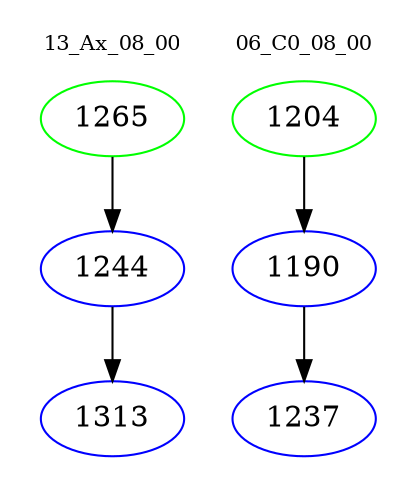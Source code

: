 digraph{
subgraph cluster_0 {
color = white
label = "13_Ax_08_00";
fontsize=10;
T0_1265 [label="1265", color="green"]
T0_1265 -> T0_1244 [color="black"]
T0_1244 [label="1244", color="blue"]
T0_1244 -> T0_1313 [color="black"]
T0_1313 [label="1313", color="blue"]
}
subgraph cluster_1 {
color = white
label = "06_C0_08_00";
fontsize=10;
T1_1204 [label="1204", color="green"]
T1_1204 -> T1_1190 [color="black"]
T1_1190 [label="1190", color="blue"]
T1_1190 -> T1_1237 [color="black"]
T1_1237 [label="1237", color="blue"]
}
}
